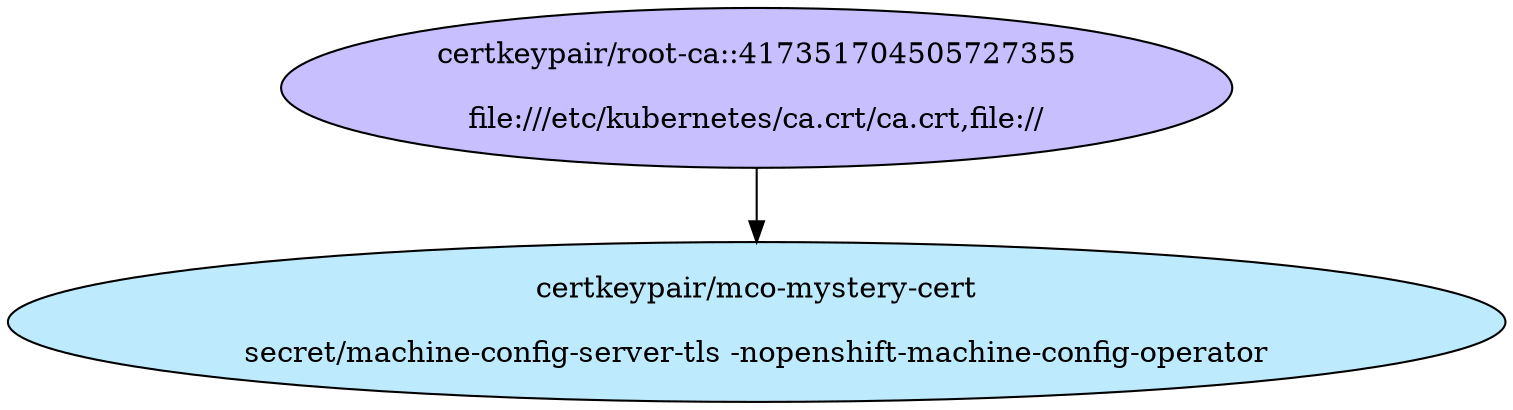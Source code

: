 digraph "OpenShift Certificates" {
  // Node definitions.
  0 [
    label="certkeypair/root-ca::417351704505727355\n\nfile:///etc/kubernetes/ca.crt/ca.crt,file://\n"
    style=filled
    fillcolor="#c7bfff"
  ];
  1 [
    label="certkeypair/mco-mystery-cert\n\nsecret/machine-config-server-tls -nopenshift-machine-config-operator\n"
    style=filled
    fillcolor="#bdebfd"
  ];

  // Edge definitions.
  0 -> 1;
}